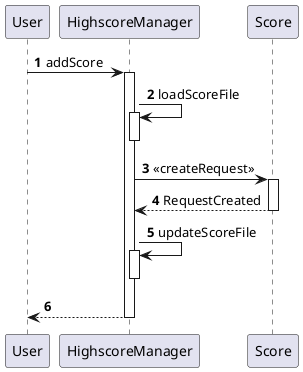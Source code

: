 @startuml
'https://plantuml.com/sequence-diagram

autonumber

User -> HighscoreManager : addScore
activate HighscoreManager

HighscoreManager -> HighscoreManager : loadScoreFile
activate HighscoreManager
deactivate HighscoreManager

HighscoreManager -> Score : <<createRequest>>
activate Score
Score --> HighscoreManager : RequestCreated
deactivate Score

HighscoreManager -> HighscoreManager : updateScoreFile
activate HighscoreManager
deactivate HighscoreManager


return


@enduml